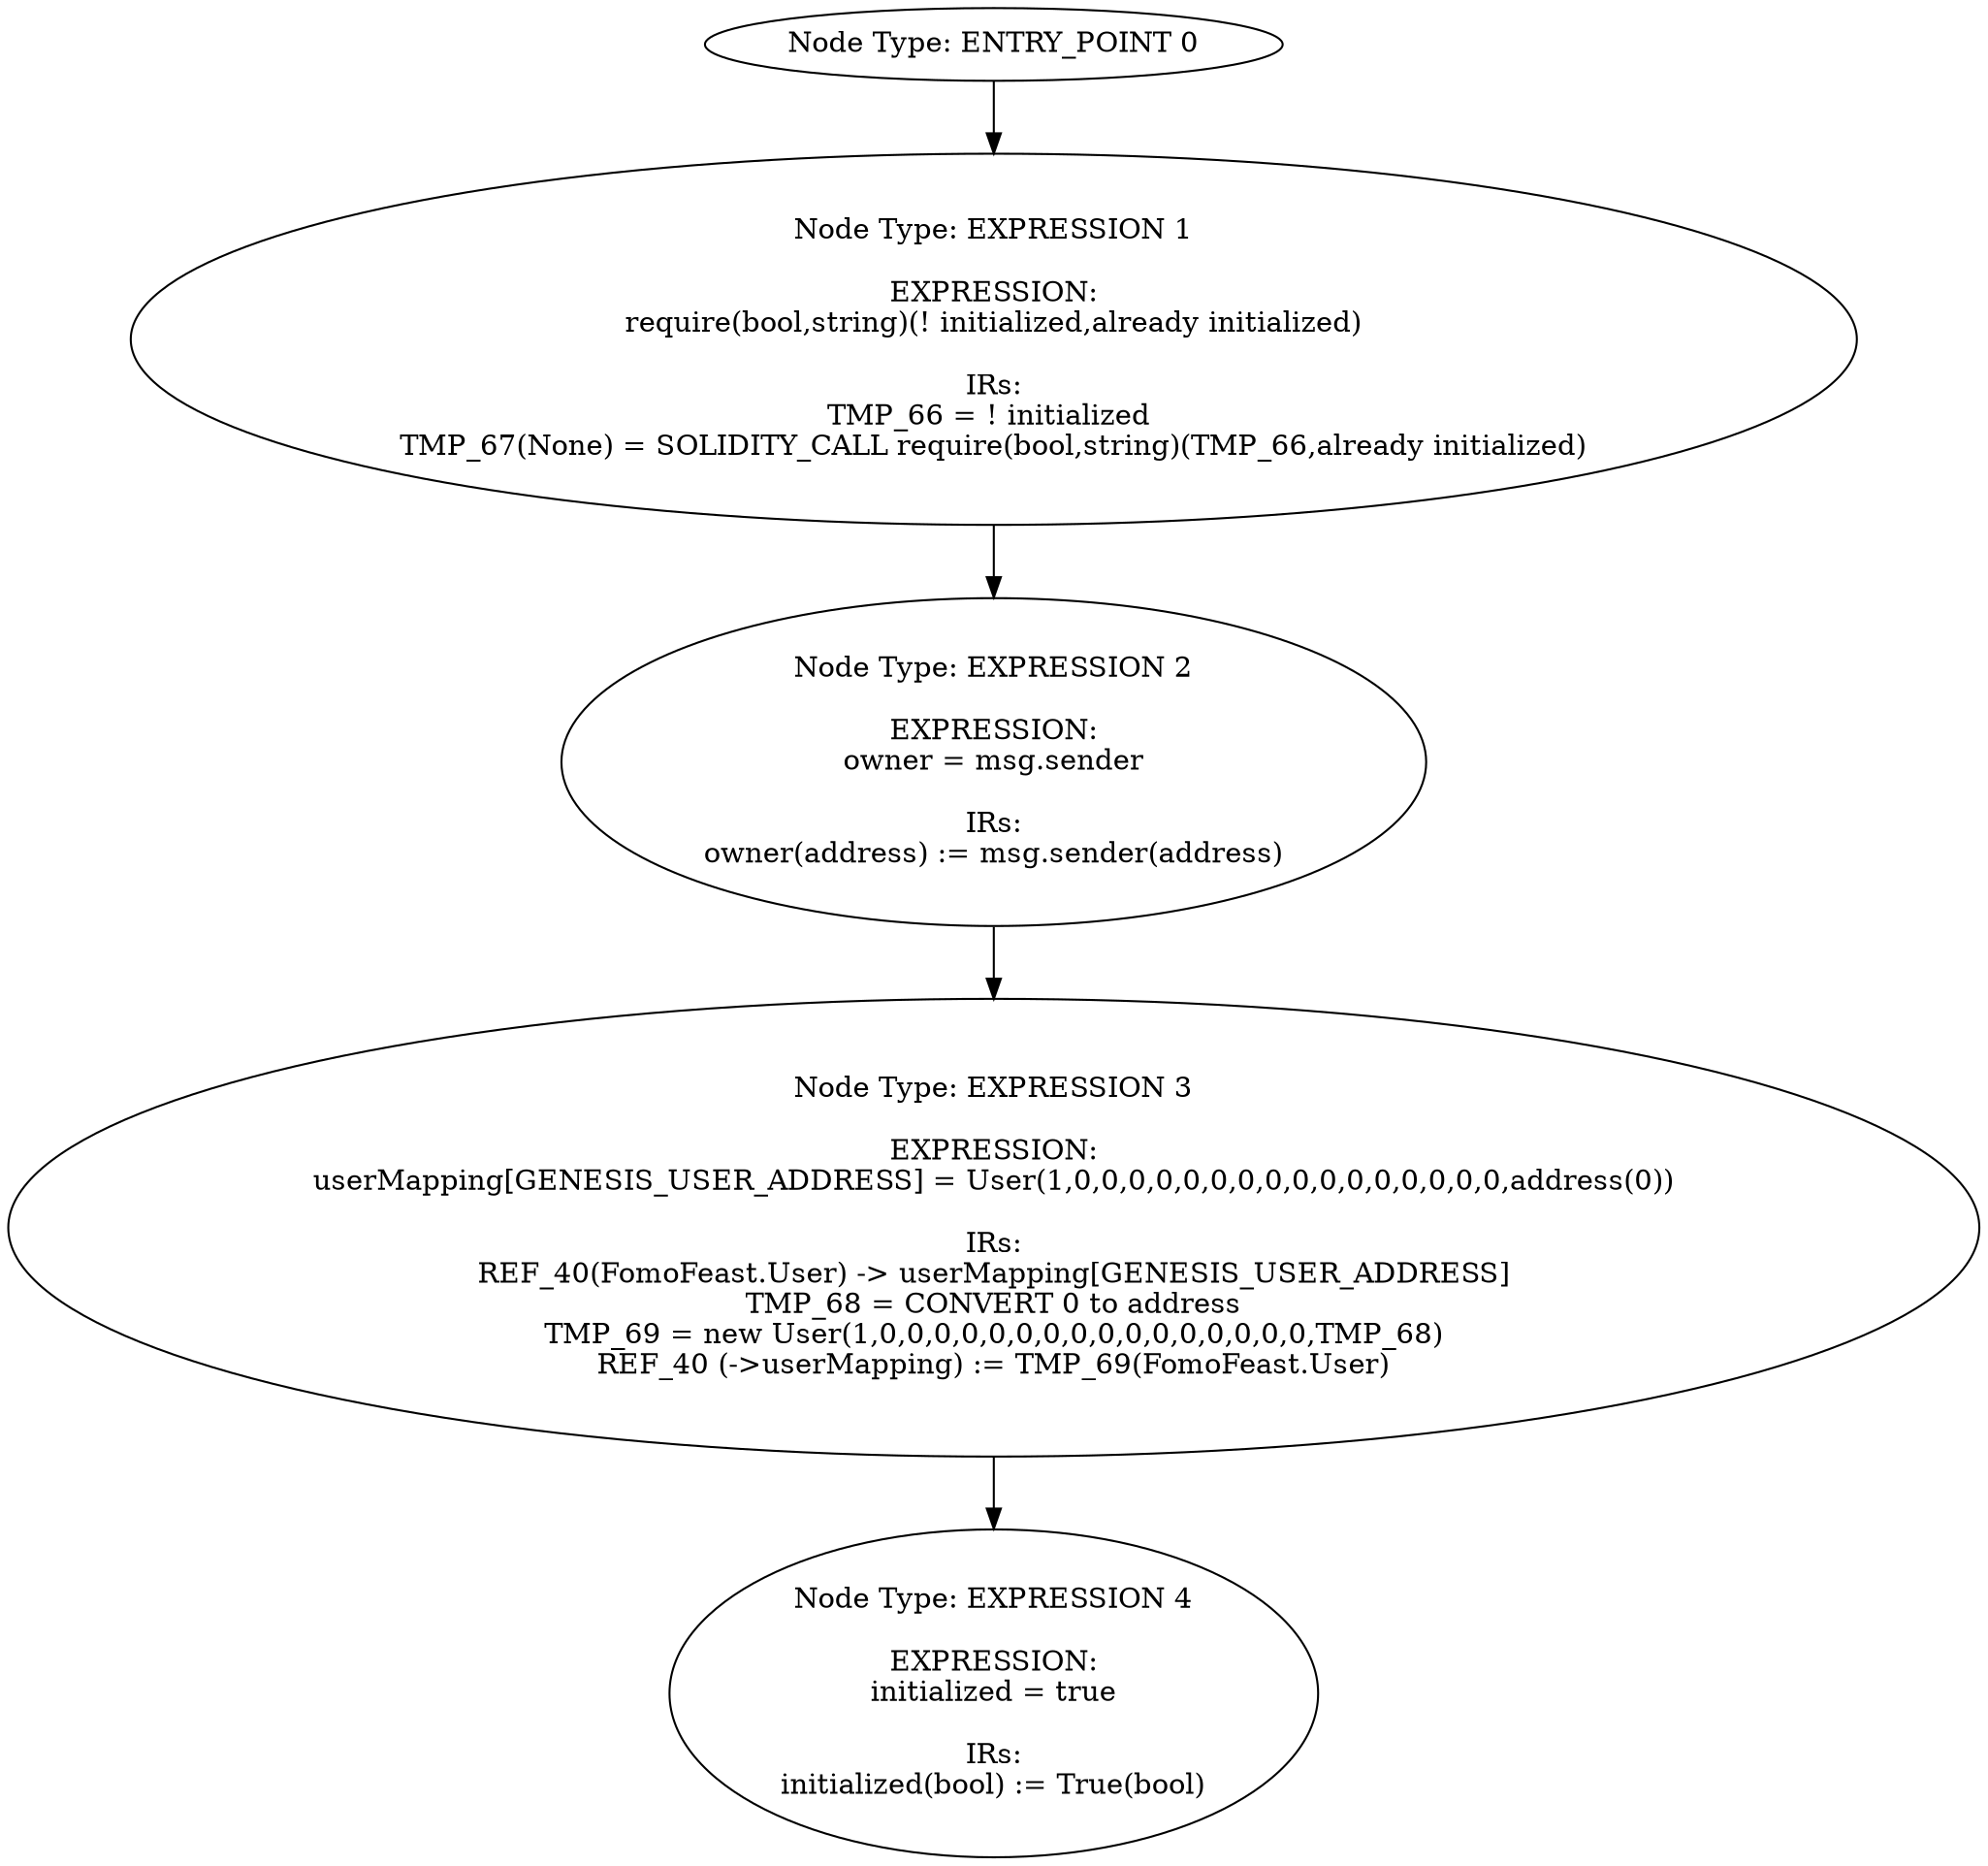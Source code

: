 digraph{
0[label="Node Type: ENTRY_POINT 0
"];
0->1;
1[label="Node Type: EXPRESSION 1

EXPRESSION:
require(bool,string)(! initialized,already initialized)

IRs:
TMP_66 = ! initialized 
TMP_67(None) = SOLIDITY_CALL require(bool,string)(TMP_66,already initialized)"];
1->2;
2[label="Node Type: EXPRESSION 2

EXPRESSION:
owner = msg.sender

IRs:
owner(address) := msg.sender(address)"];
2->3;
3[label="Node Type: EXPRESSION 3

EXPRESSION:
userMapping[GENESIS_USER_ADDRESS] = User(1,0,0,0,0,0,0,0,0,0,0,0,0,0,0,0,0,address(0))

IRs:
REF_40(FomoFeast.User) -> userMapping[GENESIS_USER_ADDRESS]
TMP_68 = CONVERT 0 to address
TMP_69 = new User(1,0,0,0,0,0,0,0,0,0,0,0,0,0,0,0,0,TMP_68)
REF_40 (->userMapping) := TMP_69(FomoFeast.User)"];
3->4;
4[label="Node Type: EXPRESSION 4

EXPRESSION:
initialized = true

IRs:
initialized(bool) := True(bool)"];
}
